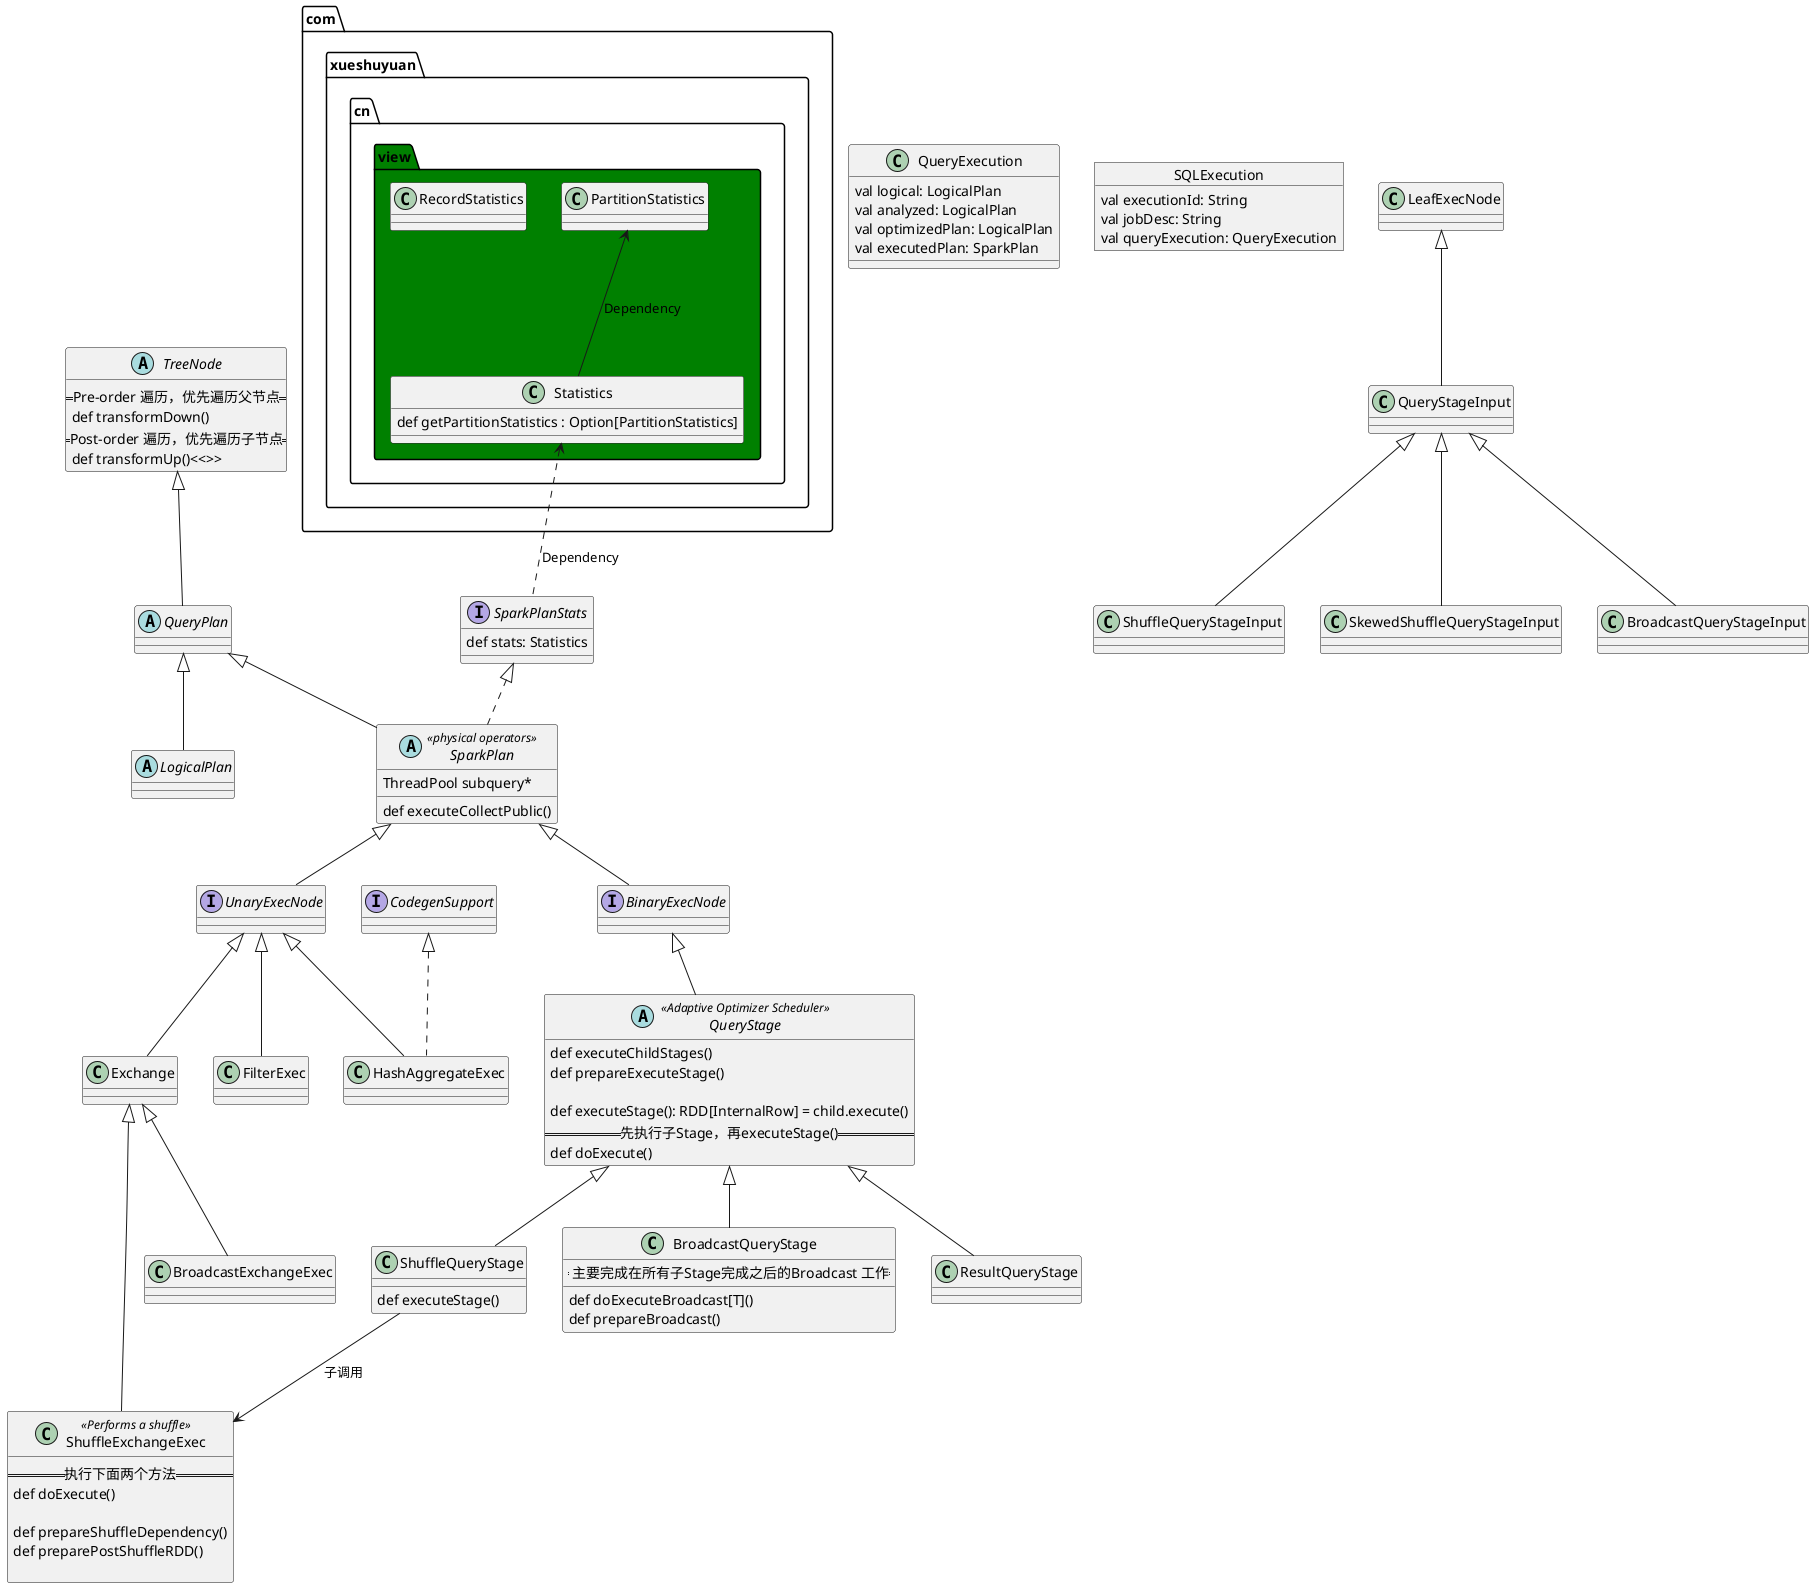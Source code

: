 @startuml
abstract class TreeNode {
  == Pre-order 遍历，优先遍历父节点 ==
  def transformDown()
  == Post-order 遍历，优先遍历子节点 ==
  def transformUp()<<>>
}
abstract class QueryPlan extends TreeNode

package com.xueshuyuan.cn.view #green{
    class PartitionStatistics

    class RecordStatistics

    class Statistics {
      def getPartitionStatistics : Option[PartitionStatistics]
    }

    PartitionStatistics <-- Statistics  : Dependency
}

interface SparkPlanStats {
  def stats: Statistics
}
Statistics <.. SparkPlanStats : Dependency


''
abstract class SparkPlan <<physical operators>> extends QueryPlan implements SparkPlanStats {
  def executeCollectPublic()
  ThreadPool subquery*
}
abstract class LogicalPlan extends QueryPlan
interface UnaryExecNode extends SparkPlan

class Exchange extends UnaryExecNode
class BroadcastExchangeExec extends Exchange

class FilterExec extends UnaryExecNode

class HashAggregateExec extends UnaryExecNode implements CodegenSupport

interface BinaryExecNode extends SparkPlan


abstract class QueryStage  <<Adaptive Optimizer Scheduler>> extends BinaryExecNode {
  def executeChildStages()
  def prepareExecuteStage()

  def executeStage(): RDD[InternalRow] = child.execute()
  == 先执行子Stage，再executeStage()  ==
  def doExecute()
}
class BroadcastQueryStage extends QueryStage {

  def doExecuteBroadcast[T]()
  == 主要完成在所有子Stage完成之后的Broadcast 工作==
  def prepareBroadcast()
}
class ResultQueryStage extends QueryStage
class ShuffleQueryStage extends QueryStage {
  def executeStage()
}
ShuffleQueryStage --> ShuffleExchangeExec : 子调用

class QueryExecution {
  val logical: LogicalPlan
  val analyzed: LogicalPlan
  val optimizedPlan: LogicalPlan
  val executedPlan: SparkPlan
}


object SQLExecution {
  val executionId: String
  val jobDesc: String
  val queryExecution: QueryExecution
}

class ShuffleExchangeExec <<Performs a shuffle>> extends Exchange {
  == 执行下面两个方法 ==
  def doExecute()

  def prepareShuffleDependency()
  def preparePostShuffleRDD()

}

' 在PlanQueryStage中，
' 如果节点为ShuffleExchangeExec，则替换为 ShuffleQueryStageInput(ShuffleQueryStage(e), e.output)
' BroadcastExchangeExec，则替换为 BroadcastQueryStageInput(BroadcastQueryStage(e), e.output)
'class ShuffleQueryStage extends Rule



class QueryStageInput extends LeafExecNode
class ShuffleQueryStageInput extends QueryStageInput
class SkewedShuffleQueryStageInput extends QueryStageInput
class BroadcastQueryStageInput extends QueryStageInput





@enduml
